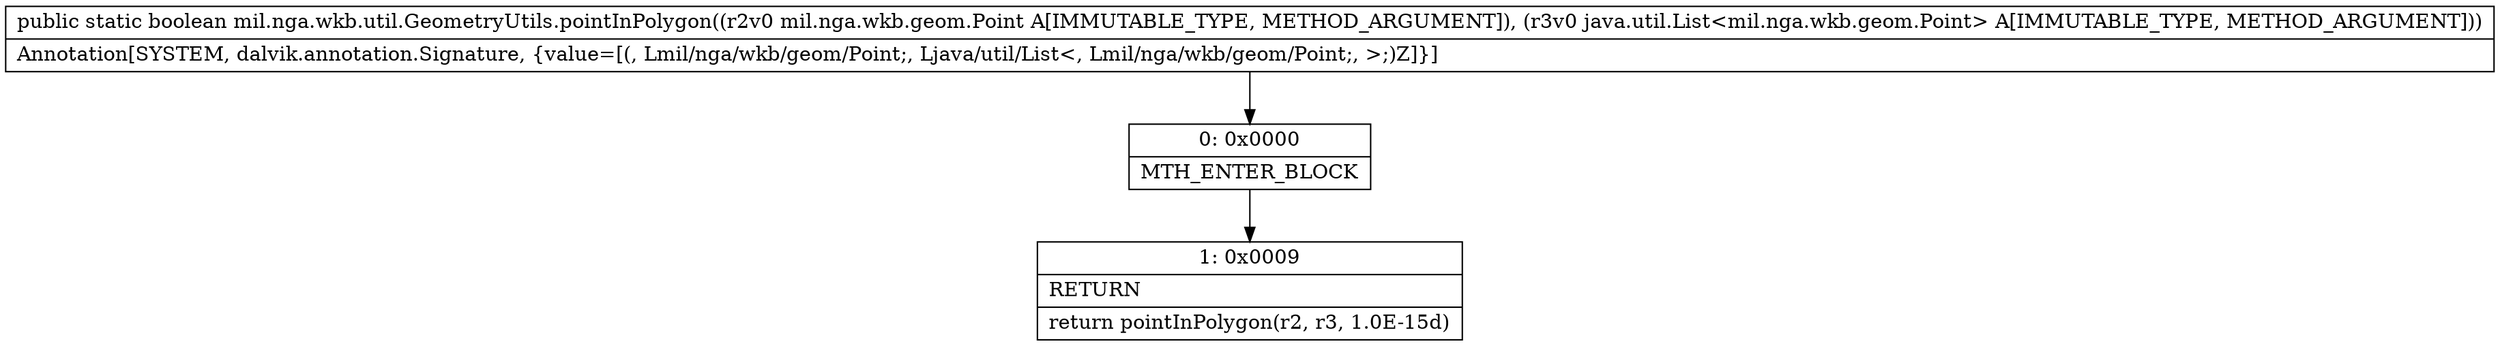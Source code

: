 digraph "CFG formil.nga.wkb.util.GeometryUtils.pointInPolygon(Lmil\/nga\/wkb\/geom\/Point;Ljava\/util\/List;)Z" {
Node_0 [shape=record,label="{0\:\ 0x0000|MTH_ENTER_BLOCK\l}"];
Node_1 [shape=record,label="{1\:\ 0x0009|RETURN\l|return pointInPolygon(r2, r3, 1.0E\-15d)\l}"];
MethodNode[shape=record,label="{public static boolean mil.nga.wkb.util.GeometryUtils.pointInPolygon((r2v0 mil.nga.wkb.geom.Point A[IMMUTABLE_TYPE, METHOD_ARGUMENT]), (r3v0 java.util.List\<mil.nga.wkb.geom.Point\> A[IMMUTABLE_TYPE, METHOD_ARGUMENT]))  | Annotation[SYSTEM, dalvik.annotation.Signature, \{value=[(, Lmil\/nga\/wkb\/geom\/Point;, Ljava\/util\/List\<, Lmil\/nga\/wkb\/geom\/Point;, \>;)Z]\}]\l}"];
MethodNode -> Node_0;
Node_0 -> Node_1;
}

